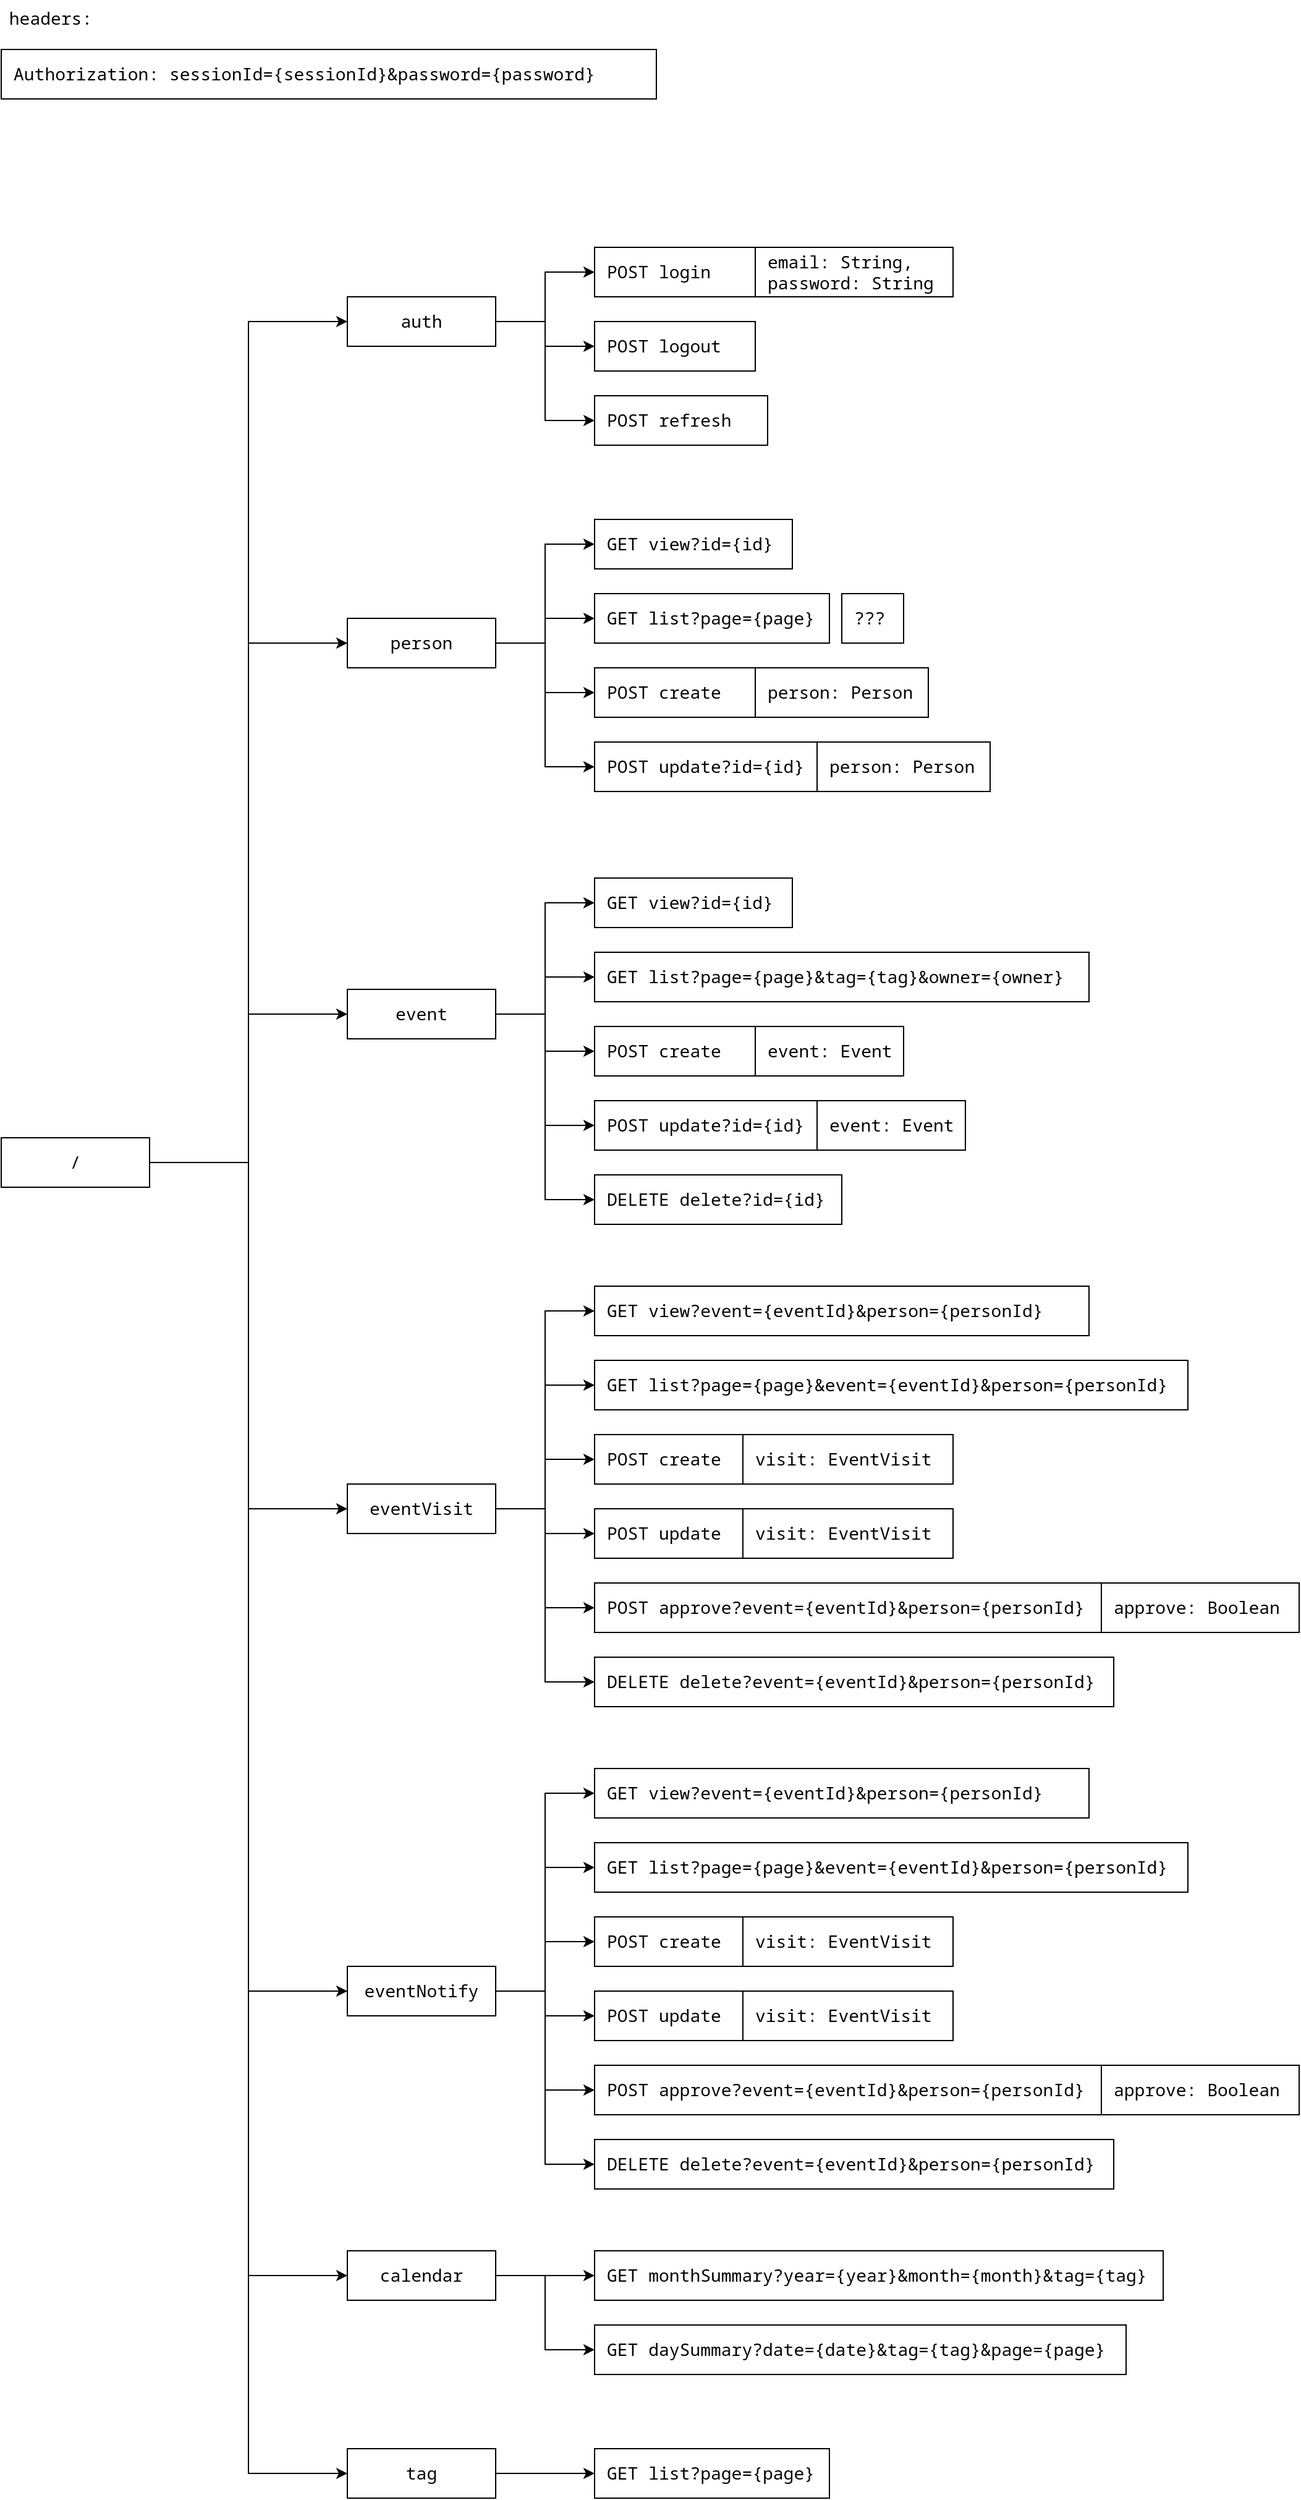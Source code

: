 <mxfile version="15.8.7" type="device"><diagram id="35TZ369lx3T6niNFNFyH" name="Web API"><mxGraphModel dx="1372" dy="1678" grid="1" gridSize="10" guides="1" tooltips="1" connect="1" arrows="1" fold="1" page="0" pageScale="1" pageWidth="827" pageHeight="1169" math="0" shadow="0"><root><mxCell id="0"/><mxCell id="1" parent="0"/><mxCell id="fgkNt11hMNrPOph_68MU-12" style="edgeStyle=orthogonalEdgeStyle;rounded=0;orthogonalLoop=1;jettySize=auto;html=1;exitX=1;exitY=0.5;exitDx=0;exitDy=0;entryX=0;entryY=0.5;entryDx=0;entryDy=0;" parent="1" source="RD2dDpPBjBe2aX3CKw0s-1" target="RD2dDpPBjBe2aX3CKw0s-2" edge="1"><mxGeometry relative="1" as="geometry"/></mxCell><mxCell id="fgkNt11hMNrPOph_68MU-22" style="edgeStyle=orthogonalEdgeStyle;rounded=0;orthogonalLoop=1;jettySize=auto;html=1;exitX=1;exitY=0.5;exitDx=0;exitDy=0;entryX=0;entryY=0.5;entryDx=0;entryDy=0;" parent="1" source="RD2dDpPBjBe2aX3CKw0s-1" target="RD2dDpPBjBe2aX3CKw0s-3" edge="1"><mxGeometry relative="1" as="geometry"/></mxCell><mxCell id="fgkNt11hMNrPOph_68MU-31" style="edgeStyle=orthogonalEdgeStyle;rounded=0;orthogonalLoop=1;jettySize=auto;html=1;exitX=1;exitY=0.5;exitDx=0;exitDy=0;entryX=0;entryY=0.5;entryDx=0;entryDy=0;fontFamily=Noto Sans Mono;fontSize=14;" parent="1" source="RD2dDpPBjBe2aX3CKw0s-1" target="fgkNt11hMNrPOph_68MU-30" edge="1"><mxGeometry relative="1" as="geometry"/></mxCell><mxCell id="fgkNt11hMNrPOph_68MU-66" style="edgeStyle=orthogonalEdgeStyle;rounded=0;orthogonalLoop=1;jettySize=auto;html=1;exitX=1;exitY=0.5;exitDx=0;exitDy=0;entryX=0;entryY=0.5;entryDx=0;entryDy=0;fontFamily=Noto Sans Mono;fontSize=14;" parent="1" source="RD2dDpPBjBe2aX3CKw0s-1" target="fgkNt11hMNrPOph_68MU-55" edge="1"><mxGeometry relative="1" as="geometry"/></mxCell><mxCell id="fgkNt11hMNrPOph_68MU-68" style="edgeStyle=orthogonalEdgeStyle;rounded=0;orthogonalLoop=1;jettySize=auto;html=1;exitX=1;exitY=0.5;exitDx=0;exitDy=0;entryX=0;entryY=0.5;entryDx=0;entryDy=0;fontFamily=Noto Sans Mono;fontSize=14;" parent="1" source="RD2dDpPBjBe2aX3CKw0s-1" target="fgkNt11hMNrPOph_68MU-67" edge="1"><mxGeometry relative="1" as="geometry"/></mxCell><mxCell id="051t3HyqMQwsIO8TlT6f-4" style="edgeStyle=orthogonalEdgeStyle;rounded=0;orthogonalLoop=1;jettySize=auto;html=1;exitX=1;exitY=0.5;exitDx=0;exitDy=0;entryX=0;entryY=0.5;entryDx=0;entryDy=0;" parent="1" source="RD2dDpPBjBe2aX3CKw0s-1" target="051t3HyqMQwsIO8TlT6f-1" edge="1"><mxGeometry relative="1" as="geometry"/></mxCell><mxCell id="2m6o-MXHQ-7lL864TiQa-2" style="edgeStyle=orthogonalEdgeStyle;rounded=0;orthogonalLoop=1;jettySize=auto;html=1;exitX=1;exitY=0.5;exitDx=0;exitDy=0;entryX=0;entryY=0.5;entryDx=0;entryDy=0;" parent="1" source="RD2dDpPBjBe2aX3CKw0s-1" target="2m6o-MXHQ-7lL864TiQa-1" edge="1"><mxGeometry relative="1" as="geometry"/></mxCell><mxCell id="RD2dDpPBjBe2aX3CKw0s-1" value="/" style="rounded=0;whiteSpace=wrap;html=1;fontFamily=Noto Sans Mono;fontSize=14;" parent="1" vertex="1"><mxGeometry x="160" y="160" width="120" height="40" as="geometry"/></mxCell><mxCell id="fgkNt11hMNrPOph_68MU-8" style="edgeStyle=orthogonalEdgeStyle;rounded=0;orthogonalLoop=1;jettySize=auto;html=1;exitX=1;exitY=0.5;exitDx=0;exitDy=0;entryX=0;entryY=0.5;entryDx=0;entryDy=0;" parent="1" source="RD2dDpPBjBe2aX3CKw0s-2" target="fgkNt11hMNrPOph_68MU-2" edge="1"><mxGeometry relative="1" as="geometry"/></mxCell><mxCell id="fgkNt11hMNrPOph_68MU-9" style="edgeStyle=orthogonalEdgeStyle;rounded=0;orthogonalLoop=1;jettySize=auto;html=1;exitX=1;exitY=0.5;exitDx=0;exitDy=0;entryX=0;entryY=0.5;entryDx=0;entryDy=0;" parent="1" source="RD2dDpPBjBe2aX3CKw0s-2" target="fgkNt11hMNrPOph_68MU-3" edge="1"><mxGeometry relative="1" as="geometry"/></mxCell><mxCell id="fgkNt11hMNrPOph_68MU-10" style="edgeStyle=orthogonalEdgeStyle;rounded=0;orthogonalLoop=1;jettySize=auto;html=1;exitX=1;exitY=0.5;exitDx=0;exitDy=0;entryX=0;entryY=0.5;entryDx=0;entryDy=0;" parent="1" source="RD2dDpPBjBe2aX3CKw0s-2" target="fgkNt11hMNrPOph_68MU-5" edge="1"><mxGeometry relative="1" as="geometry"/></mxCell><mxCell id="fgkNt11hMNrPOph_68MU-11" style="edgeStyle=orthogonalEdgeStyle;rounded=0;orthogonalLoop=1;jettySize=auto;html=1;exitX=1;exitY=0.5;exitDx=0;exitDy=0;entryX=0;entryY=0.5;entryDx=0;entryDy=0;" parent="1" source="RD2dDpPBjBe2aX3CKw0s-2" target="fgkNt11hMNrPOph_68MU-7" edge="1"><mxGeometry relative="1" as="geometry"/></mxCell><mxCell id="fgkNt11hMNrPOph_68MU-36" style="edgeStyle=orthogonalEdgeStyle;rounded=0;orthogonalLoop=1;jettySize=auto;html=1;exitX=1;exitY=0.5;exitDx=0;exitDy=0;entryX=0;entryY=0.5;entryDx=0;entryDy=0;fontFamily=Noto Sans Mono;fontSize=14;" parent="1" source="RD2dDpPBjBe2aX3CKw0s-2" target="fgkNt11hMNrPOph_68MU-35" edge="1"><mxGeometry relative="1" as="geometry"/></mxCell><mxCell id="RD2dDpPBjBe2aX3CKw0s-2" value="event" style="rounded=0;whiteSpace=wrap;html=1;fontFamily=Noto Sans Mono;fontSize=14;" parent="1" vertex="1"><mxGeometry x="440" y="40" width="120" height="40" as="geometry"/></mxCell><mxCell id="fgkNt11hMNrPOph_68MU-15" style="edgeStyle=orthogonalEdgeStyle;rounded=0;orthogonalLoop=1;jettySize=auto;html=1;exitX=1;exitY=0.5;exitDx=0;exitDy=0;entryX=0;entryY=0.5;entryDx=0;entryDy=0;" parent="1" source="RD2dDpPBjBe2aX3CKw0s-3" target="RD2dDpPBjBe2aX3CKw0s-11" edge="1"><mxGeometry relative="1" as="geometry"/></mxCell><mxCell id="fgkNt11hMNrPOph_68MU-16" style="edgeStyle=orthogonalEdgeStyle;rounded=0;orthogonalLoop=1;jettySize=auto;html=1;exitX=1;exitY=0.5;exitDx=0;exitDy=0;entryX=0;entryY=0.5;entryDx=0;entryDy=0;" parent="1" source="RD2dDpPBjBe2aX3CKw0s-3" target="RD2dDpPBjBe2aX3CKw0s-15" edge="1"><mxGeometry relative="1" as="geometry"/></mxCell><mxCell id="fgkNt11hMNrPOph_68MU-17" style="edgeStyle=orthogonalEdgeStyle;rounded=0;orthogonalLoop=1;jettySize=auto;html=1;exitX=1;exitY=0.5;exitDx=0;exitDy=0;entryX=0;entryY=0.5;entryDx=0;entryDy=0;" parent="1" source="RD2dDpPBjBe2aX3CKw0s-3" target="RD2dDpPBjBe2aX3CKw0s-12" edge="1"><mxGeometry relative="1" as="geometry"/></mxCell><mxCell id="pv4pRRwD-zHlWD9hG6f_-3" style="edgeStyle=orthogonalEdgeStyle;rounded=0;orthogonalLoop=1;jettySize=auto;html=1;exitX=1;exitY=0.5;exitDx=0;exitDy=0;entryX=0;entryY=0.5;entryDx=0;entryDy=0;" parent="1" source="RD2dDpPBjBe2aX3CKw0s-3" target="pv4pRRwD-zHlWD9hG6f_-1" edge="1"><mxGeometry relative="1" as="geometry"/></mxCell><mxCell id="RD2dDpPBjBe2aX3CKw0s-3" value="person" style="rounded=0;whiteSpace=wrap;html=1;fontFamily=Noto Sans Mono;fontSize=14;" parent="1" vertex="1"><mxGeometry x="440" y="-260" width="120" height="40" as="geometry"/></mxCell><mxCell id="RD2dDpPBjBe2aX3CKw0s-11" value="GET view?id={id}" style="rounded=0;whiteSpace=wrap;html=1;fontFamily=Noto Sans Mono;fontSize=14;align=left;spacingLeft=8;" parent="1" vertex="1"><mxGeometry x="640" y="-340" width="160" height="40" as="geometry"/></mxCell><mxCell id="RD2dDpPBjBe2aX3CKw0s-12" value="POST create" style="rounded=0;whiteSpace=wrap;html=1;fontFamily=Noto Sans Mono;fontSize=14;align=left;spacingLeft=8;" parent="1" vertex="1"><mxGeometry x="640" y="-220" width="130" height="40" as="geometry"/></mxCell><mxCell id="RD2dDpPBjBe2aX3CKw0s-15" value="GET list?page={page}" style="rounded=0;whiteSpace=wrap;html=1;fontFamily=Noto Sans Mono;fontSize=14;align=left;spacingLeft=8;" parent="1" vertex="1"><mxGeometry x="640" y="-280" width="190" height="40" as="geometry"/></mxCell><mxCell id="fgkNt11hMNrPOph_68MU-2" value="GET list?page={page}&amp;amp;tag={tag}&amp;amp;owner={owner}" style="rounded=0;whiteSpace=wrap;html=1;fontFamily=Noto Sans Mono;fontSize=14;align=left;spacingLeft=8;" parent="1" vertex="1"><mxGeometry x="640" y="10" width="400" height="40" as="geometry"/></mxCell><mxCell id="fgkNt11hMNrPOph_68MU-3" value="POST create" style="rounded=0;whiteSpace=wrap;html=1;fontFamily=Noto Sans Mono;fontSize=14;align=left;spacingLeft=8;" parent="1" vertex="1"><mxGeometry x="640" y="70" width="130" height="40" as="geometry"/></mxCell><mxCell id="fgkNt11hMNrPOph_68MU-5" value="POST update?id={id}" style="rounded=0;whiteSpace=wrap;html=1;fontFamily=Noto Sans Mono;fontSize=14;align=left;spacingLeft=8;" parent="1" vertex="1"><mxGeometry x="640" y="130" width="180" height="40" as="geometry"/></mxCell><mxCell id="fgkNt11hMNrPOph_68MU-6" value="event: Event" style="rounded=0;whiteSpace=wrap;html=1;fontFamily=Noto Sans Mono;fontSize=14;align=left;spacingLeft=8;" parent="1" vertex="1"><mxGeometry x="820" y="130" width="120" height="40" as="geometry"/></mxCell><mxCell id="fgkNt11hMNrPOph_68MU-7" value="DELETE delete?id={id}" style="rounded=0;whiteSpace=wrap;html=1;fontFamily=Noto Sans Mono;fontSize=14;align=left;spacingLeft=8;" parent="1" vertex="1"><mxGeometry x="640" y="190" width="200" height="40" as="geometry"/></mxCell><mxCell id="fgkNt11hMNrPOph_68MU-21" value="???" style="rounded=0;whiteSpace=wrap;html=1;fontFamily=Noto Sans Mono;fontSize=14;align=left;spacingLeft=8;" parent="1" vertex="1"><mxGeometry x="840" y="-280" width="50" height="40" as="geometry"/></mxCell><mxCell id="fgkNt11hMNrPOph_68MU-23" value="person: Person" style="rounded=0;whiteSpace=wrap;html=1;fontFamily=Noto Sans Mono;fontSize=14;align=left;spacingLeft=8;" parent="1" vertex="1"><mxGeometry x="770" y="-220" width="140" height="40" as="geometry"/></mxCell><mxCell id="fgkNt11hMNrPOph_68MU-24" value="event: Event" style="rounded=0;whiteSpace=wrap;html=1;fontFamily=Noto Sans Mono;fontSize=14;align=left;spacingLeft=8;" parent="1" vertex="1"><mxGeometry x="770" y="70" width="120" height="40" as="geometry"/></mxCell><mxCell id="fgkNt11hMNrPOph_68MU-27" value="Authorization: sessionId={sessionId}&amp;amp;password={password}" style="rounded=0;whiteSpace=wrap;html=1;fontFamily=Noto Sans Mono;fontSize=14;align=left;spacingLeft=8;" parent="1" vertex="1"><mxGeometry x="160" y="-720" width="530" height="40" as="geometry"/></mxCell><mxCell id="fgkNt11hMNrPOph_68MU-29" value="headers:" style="text;html=1;strokeColor=none;fillColor=none;align=center;verticalAlign=middle;whiteSpace=wrap;rounded=0;fontFamily=Noto Sans Mono;fontSize=14;" parent="1" vertex="1"><mxGeometry x="160" y="-760" width="80" height="30" as="geometry"/></mxCell><mxCell id="fgkNt11hMNrPOph_68MU-39" style="edgeStyle=orthogonalEdgeStyle;rounded=0;orthogonalLoop=1;jettySize=auto;html=1;exitX=1;exitY=0.5;exitDx=0;exitDy=0;entryX=0;entryY=0.5;entryDx=0;entryDy=0;fontFamily=Noto Sans Mono;fontSize=14;" parent="1" source="fgkNt11hMNrPOph_68MU-30" target="fgkNt11hMNrPOph_68MU-33" edge="1"><mxGeometry relative="1" as="geometry"/></mxCell><mxCell id="fgkNt11hMNrPOph_68MU-40" style="edgeStyle=orthogonalEdgeStyle;rounded=0;orthogonalLoop=1;jettySize=auto;html=1;exitX=1;exitY=0.5;exitDx=0;exitDy=0;entryX=0;entryY=0.5;entryDx=0;entryDy=0;fontFamily=Noto Sans Mono;fontSize=14;" parent="1" source="fgkNt11hMNrPOph_68MU-30" target="fgkNt11hMNrPOph_68MU-34" edge="1"><mxGeometry relative="1" as="geometry"/></mxCell><mxCell id="fgkNt11hMNrPOph_68MU-44" style="edgeStyle=orthogonalEdgeStyle;rounded=0;orthogonalLoop=1;jettySize=auto;html=1;exitX=1;exitY=0.5;exitDx=0;exitDy=0;entryX=0;entryY=0.5;entryDx=0;entryDy=0;fontFamily=Noto Sans Mono;fontSize=14;" parent="1" source="fgkNt11hMNrPOph_68MU-30" target="fgkNt11hMNrPOph_68MU-43" edge="1"><mxGeometry relative="1" as="geometry"/></mxCell><mxCell id="fgkNt11hMNrPOph_68MU-46" style="edgeStyle=orthogonalEdgeStyle;rounded=0;orthogonalLoop=1;jettySize=auto;html=1;exitX=1;exitY=0.5;exitDx=0;exitDy=0;entryX=0;entryY=0.5;entryDx=0;entryDy=0;fontFamily=Noto Sans Mono;fontSize=14;" parent="1" source="fgkNt11hMNrPOph_68MU-30" target="fgkNt11hMNrPOph_68MU-45" edge="1"><mxGeometry relative="1" as="geometry"/></mxCell><mxCell id="fgkNt11hMNrPOph_68MU-49" style="edgeStyle=orthogonalEdgeStyle;rounded=0;orthogonalLoop=1;jettySize=auto;html=1;exitX=1;exitY=0.5;exitDx=0;exitDy=0;entryX=0;entryY=0.5;entryDx=0;entryDy=0;fontFamily=Noto Sans Mono;fontSize=14;" parent="1" source="fgkNt11hMNrPOph_68MU-30" target="fgkNt11hMNrPOph_68MU-48" edge="1"><mxGeometry relative="1" as="geometry"/></mxCell><mxCell id="fgkNt11hMNrPOph_68MU-30" value="eventVisit" style="rounded=0;whiteSpace=wrap;html=1;fontFamily=Noto Sans Mono;fontSize=14;" parent="1" vertex="1"><mxGeometry x="440" y="440" width="120" height="40" as="geometry"/></mxCell><mxCell id="fgkNt11hMNrPOph_68MU-33" value="GET list?page={page}&amp;amp;event={eventId}&amp;amp;person={personId}" style="rounded=0;whiteSpace=wrap;html=1;fontFamily=Noto Sans Mono;fontSize=14;align=left;spacingLeft=8;" parent="1" vertex="1"><mxGeometry x="640" y="340" width="480" height="40" as="geometry"/></mxCell><mxCell id="fgkNt11hMNrPOph_68MU-34" value="POST create" style="rounded=0;whiteSpace=wrap;html=1;fontFamily=Noto Sans Mono;fontSize=14;align=left;spacingLeft=8;" parent="1" vertex="1"><mxGeometry x="640" y="400" width="120" height="40" as="geometry"/></mxCell><mxCell id="fgkNt11hMNrPOph_68MU-35" value="GET view?id={id}" style="rounded=0;whiteSpace=wrap;html=1;fontFamily=Noto Sans Mono;fontSize=14;align=left;spacingLeft=8;" parent="1" vertex="1"><mxGeometry x="640" y="-50" width="160" height="40" as="geometry"/></mxCell><mxCell id="fgkNt11hMNrPOph_68MU-37" value="GET view?event={eventId}&amp;amp;person={personId}" style="rounded=0;whiteSpace=wrap;html=1;fontFamily=Noto Sans Mono;fontSize=14;align=left;spacingLeft=8;" parent="1" vertex="1"><mxGeometry x="640" y="280" width="400" height="40" as="geometry"/></mxCell><mxCell id="fgkNt11hMNrPOph_68MU-38" style="edgeStyle=orthogonalEdgeStyle;rounded=0;orthogonalLoop=1;jettySize=auto;html=1;exitX=1;exitY=0.5;exitDx=0;exitDy=0;entryX=0;entryY=0.5;entryDx=0;entryDy=0;fontFamily=Noto Sans Mono;fontSize=14;" parent="1" source="fgkNt11hMNrPOph_68MU-30" target="fgkNt11hMNrPOph_68MU-37" edge="1"><mxGeometry relative="1" as="geometry"><mxPoint x="530" y="360" as="sourcePoint"/></mxGeometry></mxCell><mxCell id="fgkNt11hMNrPOph_68MU-41" value="visit: EventVisit" style="rounded=0;whiteSpace=wrap;html=1;fontFamily=Noto Sans Mono;fontSize=14;align=left;spacingLeft=8;" parent="1" vertex="1"><mxGeometry x="760" y="400" width="170" height="40" as="geometry"/></mxCell><mxCell id="fgkNt11hMNrPOph_68MU-42" value="visit: EventVisit" style="rounded=0;whiteSpace=wrap;html=1;fontFamily=Noto Sans Mono;fontSize=14;align=left;spacingLeft=8;" parent="1" vertex="1"><mxGeometry x="760" y="460" width="170" height="40" as="geometry"/></mxCell><mxCell id="fgkNt11hMNrPOph_68MU-43" value="POST update" style="rounded=0;whiteSpace=wrap;html=1;fontFamily=Noto Sans Mono;fontSize=14;align=left;spacingLeft=8;" parent="1" vertex="1"><mxGeometry x="640" y="460" width="120" height="40" as="geometry"/></mxCell><mxCell id="fgkNt11hMNrPOph_68MU-45" value="POST approve?event={eventId}&amp;amp;person={personId}" style="rounded=0;whiteSpace=wrap;html=1;fontFamily=Noto Sans Mono;fontSize=14;align=left;spacingLeft=8;" parent="1" vertex="1"><mxGeometry x="640" y="520" width="410" height="40" as="geometry"/></mxCell><mxCell id="fgkNt11hMNrPOph_68MU-47" value="approve: Boolean" style="rounded=0;whiteSpace=wrap;html=1;fontFamily=Noto Sans Mono;fontSize=14;align=left;spacingLeft=8;" parent="1" vertex="1"><mxGeometry x="1050" y="520" width="160" height="40" as="geometry"/></mxCell><mxCell id="fgkNt11hMNrPOph_68MU-48" value="DELETE delete?event={eventId}&amp;amp;person={personId}" style="rounded=0;whiteSpace=wrap;html=1;fontFamily=Noto Sans Mono;fontSize=14;align=left;spacingLeft=8;" parent="1" vertex="1"><mxGeometry x="640" y="580" width="420" height="40" as="geometry"/></mxCell><mxCell id="fgkNt11hMNrPOph_68MU-50" style="edgeStyle=orthogonalEdgeStyle;rounded=0;orthogonalLoop=1;jettySize=auto;html=1;exitX=1;exitY=0.5;exitDx=0;exitDy=0;entryX=0;entryY=0.5;entryDx=0;entryDy=0;fontFamily=Noto Sans Mono;fontSize=14;" parent="1" source="fgkNt11hMNrPOph_68MU-55" target="fgkNt11hMNrPOph_68MU-56" edge="1"><mxGeometry relative="1" as="geometry"/></mxCell><mxCell id="fgkNt11hMNrPOph_68MU-51" style="edgeStyle=orthogonalEdgeStyle;rounded=0;orthogonalLoop=1;jettySize=auto;html=1;exitX=1;exitY=0.5;exitDx=0;exitDy=0;entryX=0;entryY=0.5;entryDx=0;entryDy=0;fontFamily=Noto Sans Mono;fontSize=14;" parent="1" source="fgkNt11hMNrPOph_68MU-55" target="fgkNt11hMNrPOph_68MU-57" edge="1"><mxGeometry relative="1" as="geometry"/></mxCell><mxCell id="fgkNt11hMNrPOph_68MU-52" style="edgeStyle=orthogonalEdgeStyle;rounded=0;orthogonalLoop=1;jettySize=auto;html=1;exitX=1;exitY=0.5;exitDx=0;exitDy=0;entryX=0;entryY=0.5;entryDx=0;entryDy=0;fontFamily=Noto Sans Mono;fontSize=14;" parent="1" source="fgkNt11hMNrPOph_68MU-55" target="fgkNt11hMNrPOph_68MU-62" edge="1"><mxGeometry relative="1" as="geometry"/></mxCell><mxCell id="fgkNt11hMNrPOph_68MU-53" style="edgeStyle=orthogonalEdgeStyle;rounded=0;orthogonalLoop=1;jettySize=auto;html=1;exitX=1;exitY=0.5;exitDx=0;exitDy=0;entryX=0;entryY=0.5;entryDx=0;entryDy=0;fontFamily=Noto Sans Mono;fontSize=14;" parent="1" source="fgkNt11hMNrPOph_68MU-55" target="fgkNt11hMNrPOph_68MU-63" edge="1"><mxGeometry relative="1" as="geometry"/></mxCell><mxCell id="fgkNt11hMNrPOph_68MU-54" style="edgeStyle=orthogonalEdgeStyle;rounded=0;orthogonalLoop=1;jettySize=auto;html=1;exitX=1;exitY=0.5;exitDx=0;exitDy=0;entryX=0;entryY=0.5;entryDx=0;entryDy=0;fontFamily=Noto Sans Mono;fontSize=14;" parent="1" source="fgkNt11hMNrPOph_68MU-55" target="fgkNt11hMNrPOph_68MU-65" edge="1"><mxGeometry relative="1" as="geometry"/></mxCell><mxCell id="fgkNt11hMNrPOph_68MU-55" value="eventNotify" style="rounded=0;whiteSpace=wrap;html=1;fontFamily=Noto Sans Mono;fontSize=14;" parent="1" vertex="1"><mxGeometry x="440" y="830" width="120" height="40" as="geometry"/></mxCell><mxCell id="fgkNt11hMNrPOph_68MU-56" value="GET list?page={page}&amp;amp;event={eventId}&amp;amp;person={personId}" style="rounded=0;whiteSpace=wrap;html=1;fontFamily=Noto Sans Mono;fontSize=14;align=left;spacingLeft=8;" parent="1" vertex="1"><mxGeometry x="640" y="730" width="480" height="40" as="geometry"/></mxCell><mxCell id="fgkNt11hMNrPOph_68MU-57" value="POST create" style="rounded=0;whiteSpace=wrap;html=1;fontFamily=Noto Sans Mono;fontSize=14;align=left;spacingLeft=8;" parent="1" vertex="1"><mxGeometry x="640" y="790" width="120" height="40" as="geometry"/></mxCell><mxCell id="fgkNt11hMNrPOph_68MU-58" value="GET view?event={eventId}&amp;amp;person={personId}" style="rounded=0;whiteSpace=wrap;html=1;fontFamily=Noto Sans Mono;fontSize=14;align=left;spacingLeft=8;" parent="1" vertex="1"><mxGeometry x="640" y="670" width="400" height="40" as="geometry"/></mxCell><mxCell id="fgkNt11hMNrPOph_68MU-59" style="edgeStyle=orthogonalEdgeStyle;rounded=0;orthogonalLoop=1;jettySize=auto;html=1;exitX=1;exitY=0.5;exitDx=0;exitDy=0;entryX=0;entryY=0.5;entryDx=0;entryDy=0;fontFamily=Noto Sans Mono;fontSize=14;" parent="1" source="fgkNt11hMNrPOph_68MU-55" target="fgkNt11hMNrPOph_68MU-58" edge="1"><mxGeometry relative="1" as="geometry"><mxPoint x="530" y="750" as="sourcePoint"/></mxGeometry></mxCell><mxCell id="fgkNt11hMNrPOph_68MU-60" value="visit: EventVisit" style="rounded=0;whiteSpace=wrap;html=1;fontFamily=Noto Sans Mono;fontSize=14;align=left;spacingLeft=8;" parent="1" vertex="1"><mxGeometry x="760" y="790" width="170" height="40" as="geometry"/></mxCell><mxCell id="fgkNt11hMNrPOph_68MU-61" value="visit: EventVisit" style="rounded=0;whiteSpace=wrap;html=1;fontFamily=Noto Sans Mono;fontSize=14;align=left;spacingLeft=8;" parent="1" vertex="1"><mxGeometry x="760" y="850" width="170" height="40" as="geometry"/></mxCell><mxCell id="fgkNt11hMNrPOph_68MU-62" value="POST update" style="rounded=0;whiteSpace=wrap;html=1;fontFamily=Noto Sans Mono;fontSize=14;align=left;spacingLeft=8;" parent="1" vertex="1"><mxGeometry x="640" y="850" width="120" height="40" as="geometry"/></mxCell><mxCell id="fgkNt11hMNrPOph_68MU-63" value="POST approve?event={eventId}&amp;amp;person={personId}" style="rounded=0;whiteSpace=wrap;html=1;fontFamily=Noto Sans Mono;fontSize=14;align=left;spacingLeft=8;" parent="1" vertex="1"><mxGeometry x="640" y="910" width="410" height="40" as="geometry"/></mxCell><mxCell id="fgkNt11hMNrPOph_68MU-64" value="approve: Boolean" style="rounded=0;whiteSpace=wrap;html=1;fontFamily=Noto Sans Mono;fontSize=14;align=left;spacingLeft=8;" parent="1" vertex="1"><mxGeometry x="1050" y="910" width="160" height="40" as="geometry"/></mxCell><mxCell id="fgkNt11hMNrPOph_68MU-65" value="DELETE delete?event={eventId}&amp;amp;person={personId}" style="rounded=0;whiteSpace=wrap;html=1;fontFamily=Noto Sans Mono;fontSize=14;align=left;spacingLeft=8;" parent="1" vertex="1"><mxGeometry x="640" y="970" width="420" height="40" as="geometry"/></mxCell><mxCell id="fgkNt11hMNrPOph_68MU-70" style="edgeStyle=orthogonalEdgeStyle;rounded=0;orthogonalLoop=1;jettySize=auto;html=1;exitX=1;exitY=0.5;exitDx=0;exitDy=0;fontFamily=Noto Sans Mono;fontSize=14;entryX=0;entryY=0.5;entryDx=0;entryDy=0;" parent="1" source="fgkNt11hMNrPOph_68MU-67" target="fgkNt11hMNrPOph_68MU-69" edge="1"><mxGeometry relative="1" as="geometry"><mxPoint x="620" y="1050" as="targetPoint"/></mxGeometry></mxCell><mxCell id="V8CnagK2dJPwmW9gOmrp-2" style="edgeStyle=orthogonalEdgeStyle;rounded=0;orthogonalLoop=1;jettySize=auto;html=1;exitX=1;exitY=0.5;exitDx=0;exitDy=0;entryX=0;entryY=0.5;entryDx=0;entryDy=0;" edge="1" parent="1" source="fgkNt11hMNrPOph_68MU-67" target="V8CnagK2dJPwmW9gOmrp-1"><mxGeometry relative="1" as="geometry"/></mxCell><mxCell id="fgkNt11hMNrPOph_68MU-67" value="calendar" style="rounded=0;whiteSpace=wrap;html=1;fontFamily=Noto Sans Mono;fontSize=14;" parent="1" vertex="1"><mxGeometry x="440" y="1060" width="120" height="40" as="geometry"/></mxCell><mxCell id="fgkNt11hMNrPOph_68MU-69" value="GET monthSummary?year={year}&amp;amp;month={month}&amp;amp;tag={tag}" style="rounded=0;whiteSpace=wrap;html=1;fontFamily=Noto Sans Mono;fontSize=14;align=left;spacingLeft=8;" parent="1" vertex="1"><mxGeometry x="640" y="1060" width="460" height="40" as="geometry"/></mxCell><mxCell id="051t3HyqMQwsIO8TlT6f-3" style="edgeStyle=orthogonalEdgeStyle;rounded=0;orthogonalLoop=1;jettySize=auto;html=1;exitX=1;exitY=0.5;exitDx=0;exitDy=0;entryX=0;entryY=0.5;entryDx=0;entryDy=0;" parent="1" source="051t3HyqMQwsIO8TlT6f-1" target="051t3HyqMQwsIO8TlT6f-2" edge="1"><mxGeometry relative="1" as="geometry"/></mxCell><mxCell id="051t3HyqMQwsIO8TlT6f-1" value="tag" style="rounded=0;whiteSpace=wrap;html=1;fontFamily=Noto Sans Mono;fontSize=14;" parent="1" vertex="1"><mxGeometry x="440" y="1220" width="120" height="40" as="geometry"/></mxCell><mxCell id="051t3HyqMQwsIO8TlT6f-2" value="GET list?page={page}" style="rounded=0;whiteSpace=wrap;html=1;fontFamily=Noto Sans Mono;fontSize=14;align=left;spacingLeft=8;" parent="1" vertex="1"><mxGeometry x="640" y="1220" width="190" height="40" as="geometry"/></mxCell><mxCell id="pv4pRRwD-zHlWD9hG6f_-1" value="POST update?id={id}" style="rounded=0;whiteSpace=wrap;html=1;fontFamily=Noto Sans Mono;fontSize=14;align=left;spacingLeft=8;" parent="1" vertex="1"><mxGeometry x="640" y="-160" width="180" height="40" as="geometry"/></mxCell><mxCell id="pv4pRRwD-zHlWD9hG6f_-2" value="person: Person" style="rounded=0;whiteSpace=wrap;html=1;fontFamily=Noto Sans Mono;fontSize=14;align=left;spacingLeft=8;" parent="1" vertex="1"><mxGeometry x="820" y="-160" width="140" height="40" as="geometry"/></mxCell><mxCell id="2m6o-MXHQ-7lL864TiQa-4" style="edgeStyle=orthogonalEdgeStyle;rounded=0;orthogonalLoop=1;jettySize=auto;html=1;exitX=1;exitY=0.5;exitDx=0;exitDy=0;entryX=0;entryY=0.5;entryDx=0;entryDy=0;" parent="1" source="2m6o-MXHQ-7lL864TiQa-1" target="2m6o-MXHQ-7lL864TiQa-3" edge="1"><mxGeometry relative="1" as="geometry"/></mxCell><mxCell id="mKtmZ1GRwxj-VRUmMpz--4" style="edgeStyle=orthogonalEdgeStyle;rounded=0;orthogonalLoop=1;jettySize=auto;html=1;exitX=1;exitY=0.5;exitDx=0;exitDy=0;entryX=0;entryY=0.5;entryDx=0;entryDy=0;" parent="1" source="2m6o-MXHQ-7lL864TiQa-1" target="mKtmZ1GRwxj-VRUmMpz--1" edge="1"><mxGeometry relative="1" as="geometry"/></mxCell><mxCell id="mKtmZ1GRwxj-VRUmMpz--5" style="edgeStyle=orthogonalEdgeStyle;rounded=0;orthogonalLoop=1;jettySize=auto;html=1;exitX=1;exitY=0.5;exitDx=0;exitDy=0;entryX=0;entryY=0.5;entryDx=0;entryDy=0;" parent="1" source="2m6o-MXHQ-7lL864TiQa-1" target="mKtmZ1GRwxj-VRUmMpz--2" edge="1"><mxGeometry relative="1" as="geometry"/></mxCell><mxCell id="2m6o-MXHQ-7lL864TiQa-1" value="auth" style="rounded=0;whiteSpace=wrap;html=1;fontFamily=Noto Sans Mono;fontSize=14;" parent="1" vertex="1"><mxGeometry x="440" y="-520" width="120" height="40" as="geometry"/></mxCell><mxCell id="2m6o-MXHQ-7lL864TiQa-3" value="POST refresh" style="rounded=0;whiteSpace=wrap;html=1;fontFamily=Noto Sans Mono;fontSize=14;align=left;spacingLeft=8;" parent="1" vertex="1"><mxGeometry x="640" y="-440" width="140" height="40" as="geometry"/></mxCell><mxCell id="mKtmZ1GRwxj-VRUmMpz--1" value="POST login" style="rounded=0;whiteSpace=wrap;html=1;fontFamily=Noto Sans Mono;fontSize=14;align=left;spacingLeft=8;" parent="1" vertex="1"><mxGeometry x="640" y="-560" width="130" height="40" as="geometry"/></mxCell><mxCell id="mKtmZ1GRwxj-VRUmMpz--2" value="POST logout" style="rounded=0;whiteSpace=wrap;html=1;fontFamily=Noto Sans Mono;fontSize=14;align=left;spacingLeft=8;" parent="1" vertex="1"><mxGeometry x="640" y="-500" width="130" height="40" as="geometry"/></mxCell><mxCell id="mKtmZ1GRwxj-VRUmMpz--3" value="email: String,&lt;br&gt;password: String" style="rounded=0;whiteSpace=wrap;html=1;fontFamily=Noto Sans Mono;fontSize=14;align=left;spacingLeft=8;" parent="1" vertex="1"><mxGeometry x="770" y="-560" width="160" height="40" as="geometry"/></mxCell><mxCell id="V8CnagK2dJPwmW9gOmrp-1" value="GET daySummary?date={date}&amp;amp;tag={tag}&amp;amp;page={page}" style="rounded=0;whiteSpace=wrap;html=1;fontFamily=Noto Sans Mono;fontSize=14;align=left;spacingLeft=8;" vertex="1" parent="1"><mxGeometry x="640" y="1120" width="430" height="40" as="geometry"/></mxCell></root></mxGraphModel></diagram></mxfile>